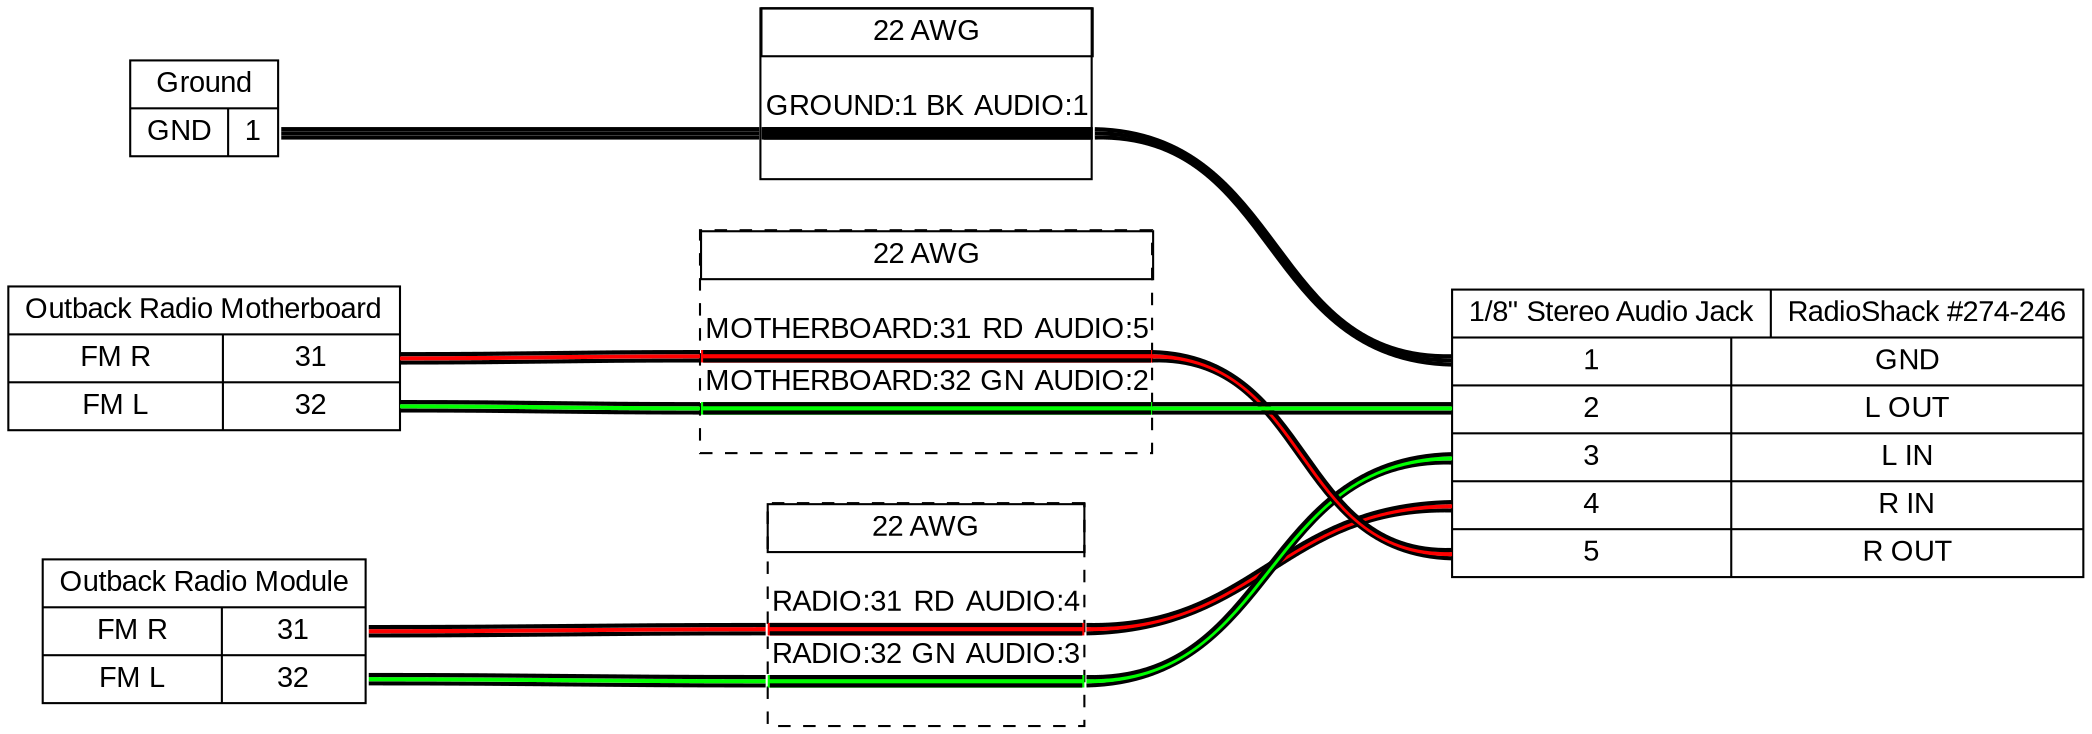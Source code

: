 graph {
// Graph generated by WireViz
// https://github.com/formatc1702/WireViz
	graph [bgcolor=white fontname=arial nodesep=0.33 rankdir=LR ranksep=2]
	node [fillcolor=white fontname=arial shape=record style=filled]
	edge [fontname=arial style=bold]
	RADIO [label="{Outback Radio Module}|{{FM R|FM L}|{<p31r>31|<p32r>32}}"]
	MOTHERBOARD [label="{Outback Radio Motherboard}|{{FM R|FM L}|{<p31r>31|<p32r>32}}"]
	AUDIO [label="{1/8\" Stereo Audio Jack|RadioShack #274-246}|{{<p1l>1|<p2l>2|<p3l>3|<p4l>4|<p5l>5}|{GND|L OUT|L IN|R IN|R OUT}}"]
	GROUND [label="{Ground}|{{GND}|{<p1r>1}}"]
	edge [color="#000000:#ff0000:#000000"]
	RADIO:p31r:e -- W1:w1:w
	W1:w1:e -- AUDIO:p4l:w
	edge [color="#000000:#00ff00:#000000"]
	RADIO:p32r:e -- W1:w2:w
	W1:w2:e -- AUDIO:p3l:w
	W1 [label=<<table border="0" cellspacing="0" cellpadding="0"><tr><td><table border="0" cellspacing="0" cellpadding="3" cellborder="1"><tr><td>22 AWG</td></tr></table></td></tr><tr><td>&nbsp;</td></tr><tr><td><table border="0" cellspacing="0" cellborder="0"><tr><td>RADIO:31</td><td>RD</td><td>AUDIO:4</td></tr><tr><td colspan="3" cellpadding="0" height="6" bgcolor="#ff0000" border="2" sides="tb" port="w1"></td></tr><tr><td>RADIO:32</td><td>GN</td><td>AUDIO:3</td></tr><tr><td colspan="3" cellpadding="0" height="6" bgcolor="#00ff00" border="2" sides="tb" port="w2"></td></tr><tr><td>&nbsp;</td></tr></table></td></tr></table>> fillcolor=white margin=0 shape=box style="filled,dashed"]
	edge [color="#000000:#ff0000:#000000"]
	MOTHERBOARD:p31r:e -- W2:w1:w
	W2:w1:e -- AUDIO:p5l:w
	edge [color="#000000:#00ff00:#000000"]
	MOTHERBOARD:p32r:e -- W2:w2:w
	W2:w2:e -- AUDIO:p2l:w
	W2 [label=<<table border="0" cellspacing="0" cellpadding="0"><tr><td><table border="0" cellspacing="0" cellpadding="3" cellborder="1"><tr><td>22 AWG</td></tr></table></td></tr><tr><td>&nbsp;</td></tr><tr><td><table border="0" cellspacing="0" cellborder="0"><tr><td>MOTHERBOARD:31</td><td>RD</td><td>AUDIO:5</td></tr><tr><td colspan="3" cellpadding="0" height="6" bgcolor="#ff0000" border="2" sides="tb" port="w1"></td></tr><tr><td>MOTHERBOARD:32</td><td>GN</td><td>AUDIO:2</td></tr><tr><td colspan="3" cellpadding="0" height="6" bgcolor="#00ff00" border="2" sides="tb" port="w2"></td></tr><tr><td>&nbsp;</td></tr></table></td></tr></table>> fillcolor=white margin=0 shape=box style="filled,dashed"]
	edge [color="#000000:#000000:#000000"]
	GROUND:p1r:e -- GND:w1:w
	GND:w1:e -- AUDIO:p1l:w
	GND [label=<<table border="0" cellspacing="0" cellpadding="0"><tr><td><table border="0" cellspacing="0" cellpadding="3" cellborder="1"><tr><td>22 AWG</td></tr></table></td></tr><tr><td>&nbsp;</td></tr><tr><td><table border="0" cellspacing="0" cellborder="0"><tr><td>GROUND:1</td><td>BK</td><td>AUDIO:1</td></tr><tr><td colspan="3" cellpadding="0" height="6" bgcolor="#000000" border="2" sides="tb" port="w1"></td></tr><tr><td>&nbsp;</td></tr></table></td></tr></table>> fillcolor=white margin=0 shape=box style=""]
}
